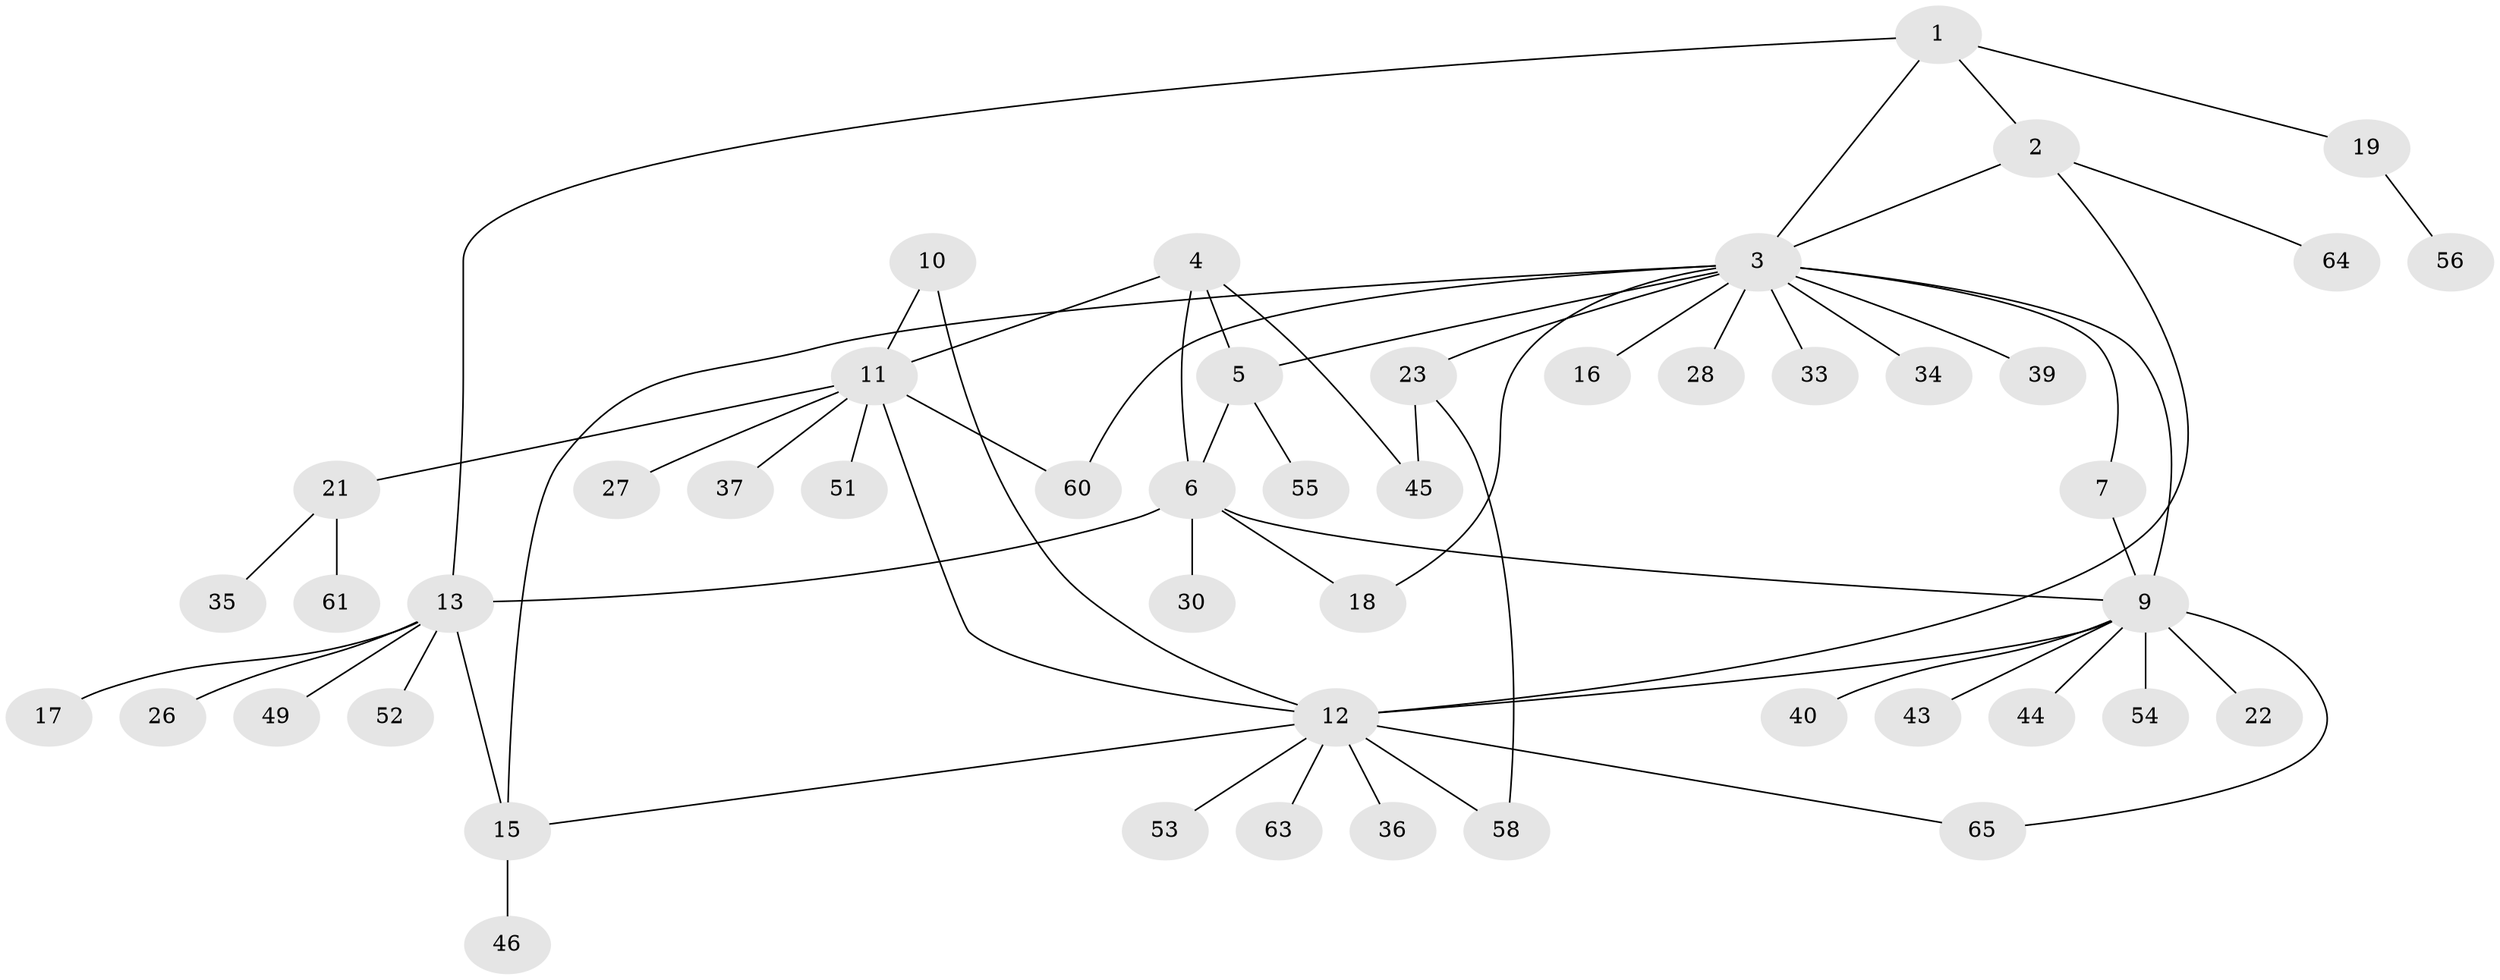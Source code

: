 // Generated by graph-tools (version 1.1) at 2025/52/02/27/25 19:52:15]
// undirected, 48 vertices, 62 edges
graph export_dot {
graph [start="1"]
  node [color=gray90,style=filled];
  1 [super="+59"];
  2;
  3 [super="+8"];
  4 [super="+32"];
  5 [super="+48"];
  6 [super="+29"];
  7;
  9 [super="+20"];
  10;
  11 [super="+24"];
  12 [super="+42"];
  13 [super="+14"];
  15 [super="+31"];
  16;
  17;
  18;
  19 [super="+38"];
  21 [super="+57"];
  22;
  23 [super="+25"];
  26;
  27 [super="+62"];
  28;
  30;
  33 [super="+41"];
  34;
  35;
  36 [super="+47"];
  37;
  39;
  40;
  43;
  44;
  45 [super="+50"];
  46;
  49;
  51;
  52;
  53;
  54;
  55;
  56;
  58;
  60;
  61;
  63;
  64;
  65;
  1 -- 2;
  1 -- 3;
  1 -- 13;
  1 -- 19;
  2 -- 3;
  2 -- 12;
  2 -- 64;
  3 -- 5;
  3 -- 18;
  3 -- 23;
  3 -- 28;
  3 -- 33;
  3 -- 34;
  3 -- 7;
  3 -- 39;
  3 -- 9;
  3 -- 15;
  3 -- 16;
  3 -- 60;
  4 -- 5;
  4 -- 6;
  4 -- 11;
  4 -- 45;
  5 -- 6;
  5 -- 55;
  6 -- 9;
  6 -- 13;
  6 -- 18;
  6 -- 30;
  7 -- 9;
  9 -- 12;
  9 -- 22;
  9 -- 40;
  9 -- 43;
  9 -- 44;
  9 -- 54;
  9 -- 65;
  10 -- 11;
  10 -- 12;
  11 -- 12;
  11 -- 21;
  11 -- 60;
  11 -- 27;
  11 -- 51;
  11 -- 37;
  12 -- 15;
  12 -- 36;
  12 -- 53;
  12 -- 58;
  12 -- 63;
  12 -- 65;
  13 -- 15 [weight=2];
  13 -- 17;
  13 -- 26;
  13 -- 49;
  13 -- 52;
  15 -- 46;
  19 -- 56;
  21 -- 35;
  21 -- 61;
  23 -- 45;
  23 -- 58;
}

